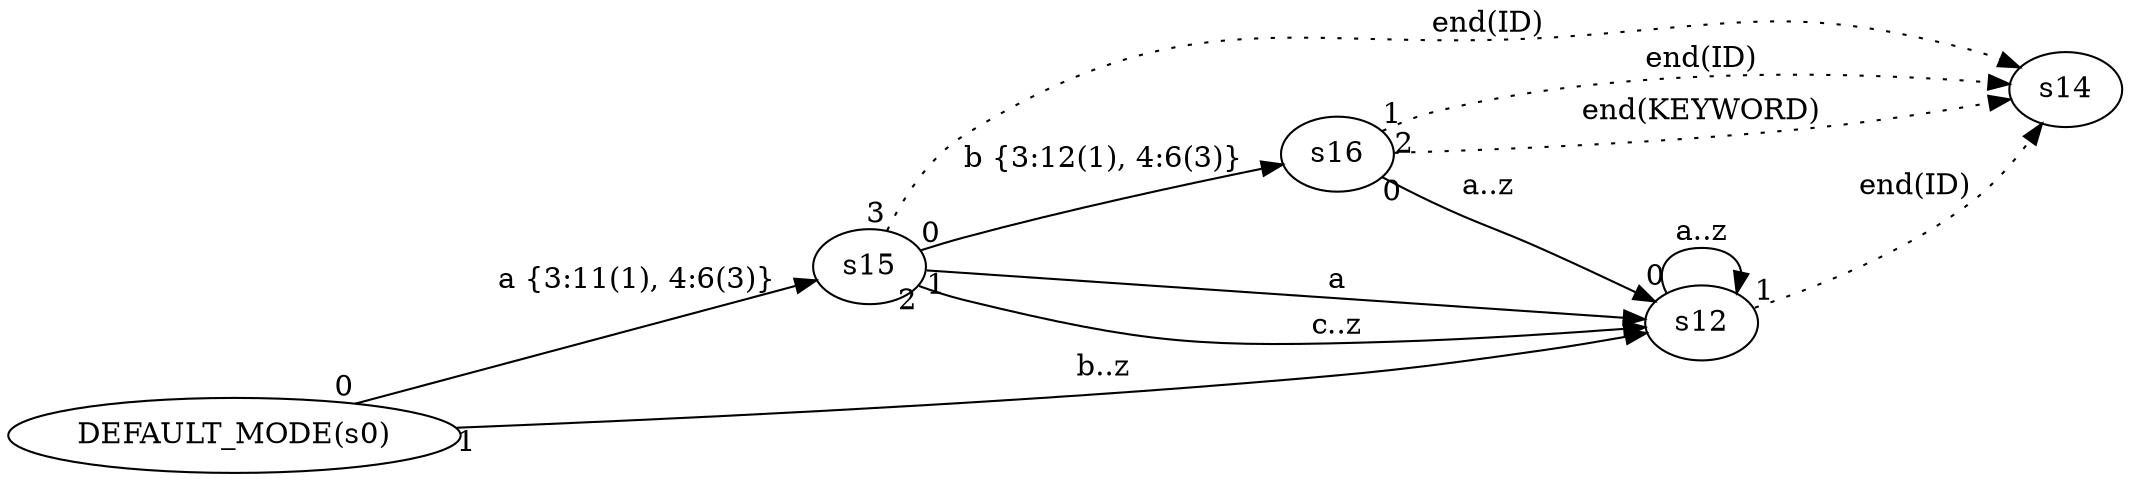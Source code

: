 digraph ATN {
  rankdir=LR;

  "DEFAULT_MODE(s0)" -> s15 [label="a {3:11(1), 4:6(3)}" taillabel=0]
  s15 -> s16 [label="b {3:12(1), 4:6(3)}" taillabel=0]
  s16 -> s12 [label="a..z" taillabel=0]
  s12 -> s12 [label="a..z" taillabel=0]
  s12 -> s14 [label="end(ID)" taillabel=1 style=dotted]
  s16 -> s14 [label="end(ID)" taillabel=1 style=dotted]
  s16 -> s14 [label="end(KEYWORD)" taillabel=2 style=dotted]
  s15 -> s12 [label=a taillabel=1]
  s15 -> s12 [label="c..z" taillabel=2]
  s15 -> s14 [label="end(ID)" taillabel=3 style=dotted]
  "DEFAULT_MODE(s0)" -> s12 [label="b..z" taillabel=1]
}